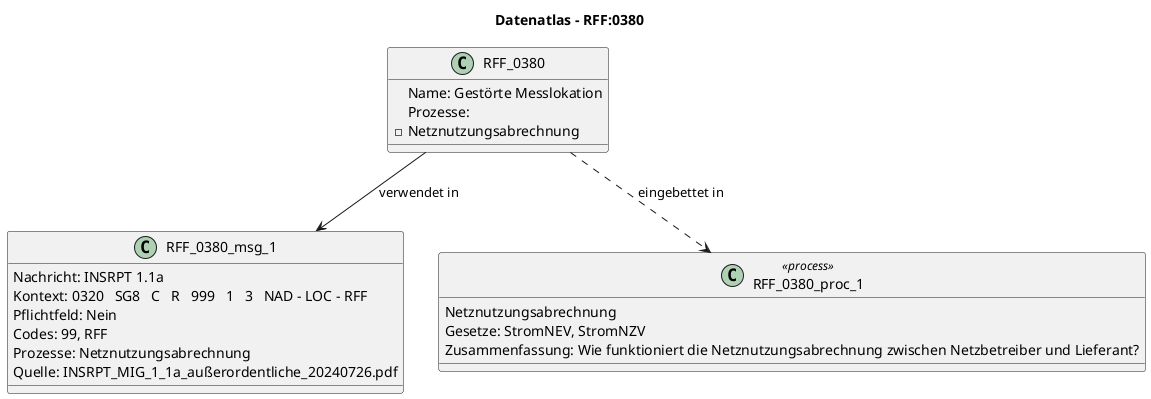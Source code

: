 @startuml
title Datenatlas – RFF:0380
class RFF_0380 {
  Name: Gestörte Messlokation
  Prozesse:
    - Netznutzungsabrechnung
}
class RFF_0380_msg_1 {
  Nachricht: INSRPT 1.1a
  Kontext: 0320   SG8   C   R   999   1   3   NAD - LOC - RFF
  Pflichtfeld: Nein
  Codes: 99, RFF
  Prozesse: Netznutzungsabrechnung
  Quelle: INSRPT_MIG_1_1a_außerordentliche_20240726.pdf
}
RFF_0380 --> RFF_0380_msg_1 : verwendet in
class RFF_0380_proc_1 <<process>> {
  Netznutzungsabrechnung
  Gesetze: StromNEV, StromNZV
  Zusammenfassung: Wie funktioniert die Netznutzungsabrechnung zwischen Netzbetreiber und Lieferant?
}
RFF_0380 ..> RFF_0380_proc_1 : eingebettet in
@enduml